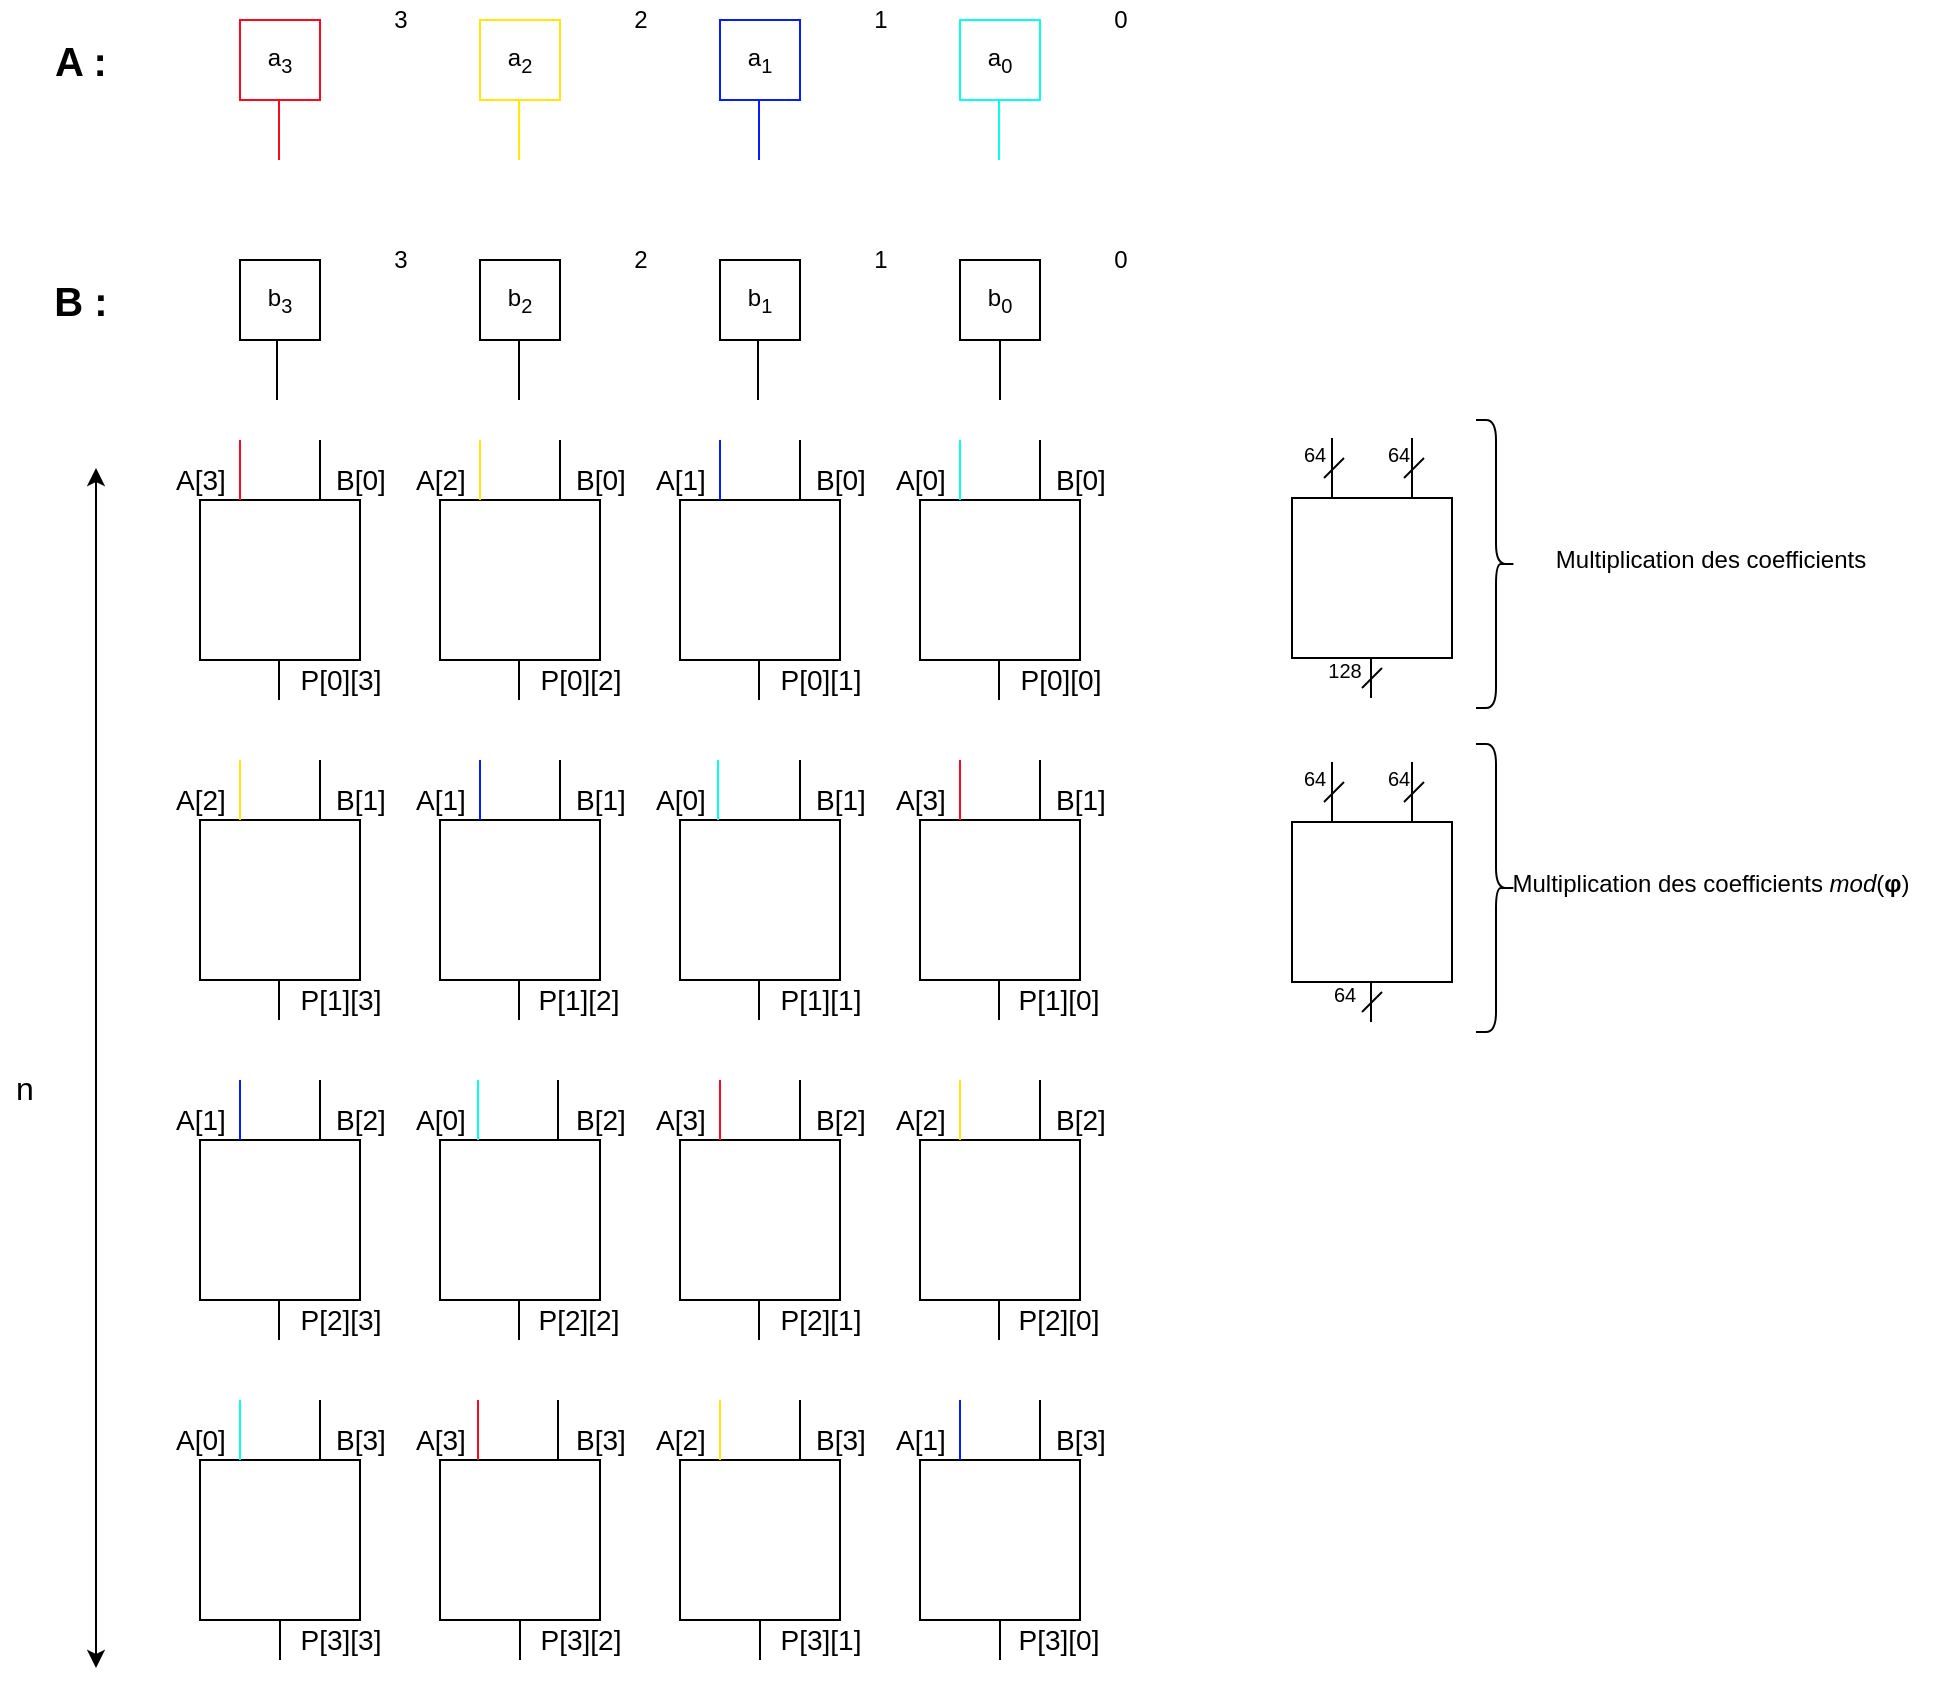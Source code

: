 <mxfile version="14.5.1" type="device"><diagram id="-DQeSUK9YKSPi5r_8sqf" name="Page-1"><mxGraphModel dx="1422" dy="791" grid="1" gridSize="6" guides="1" tooltips="1" connect="1" arrows="1" fold="1" page="1" pageScale="1" pageWidth="1654" pageHeight="2336" math="0" shadow="0"><root><mxCell id="0"/><mxCell id="1" parent="0"/><mxCell id="j18ty-Thm3iHbEX9qhBh-1" value="a&lt;sub&gt;3&lt;/sub&gt;" style="rounded=0;whiteSpace=wrap;html=1;strokeColor=#ff071c;" parent="1" vertex="1"><mxGeometry x="360" y="160" width="40" height="40" as="geometry"/></mxCell><mxCell id="j18ty-Thm3iHbEX9qhBh-5" value="" style="shape=image;html=1;verticalAlign=top;verticalLabelPosition=bottom;labelBackgroundColor=#ffffff;imageAspect=0;aspect=fixed;image=https://cdn1.iconfinder.com/data/icons/feather-2/24/x-128.png" parent="1" vertex="1"><mxGeometry x="400" y="160" width="40" height="40" as="geometry"/></mxCell><mxCell id="j18ty-Thm3iHbEX9qhBh-6" value="3" style="text;html=1;align=center;verticalAlign=middle;resizable=0;points=[];autosize=1;" parent="1" vertex="1"><mxGeometry x="430" y="150" width="20" height="20" as="geometry"/></mxCell><mxCell id="j18ty-Thm3iHbEX9qhBh-7" value="a&lt;sub&gt;2&lt;/sub&gt;" style="rounded=0;whiteSpace=wrap;html=1;strokeColor=#ffea07;" parent="1" vertex="1"><mxGeometry x="480" y="160" width="40" height="40" as="geometry"/></mxCell><mxCell id="j18ty-Thm3iHbEX9qhBh-8" value="" style="shape=image;html=1;verticalAlign=top;verticalLabelPosition=bottom;labelBackgroundColor=#ffffff;imageAspect=0;aspect=fixed;image=https://cdn1.iconfinder.com/data/icons/feather-2/24/x-128.png" parent="1" vertex="1"><mxGeometry x="520" y="160" width="40" height="40" as="geometry"/></mxCell><mxCell id="j18ty-Thm3iHbEX9qhBh-9" value="2" style="text;html=1;align=center;verticalAlign=middle;resizable=0;points=[];autosize=1;" parent="1" vertex="1"><mxGeometry x="550" y="150" width="20" height="20" as="geometry"/></mxCell><mxCell id="j18ty-Thm3iHbEX9qhBh-10" value="a&lt;sub&gt;1&lt;/sub&gt;" style="rounded=0;whiteSpace=wrap;html=1;strokeColor=#071cff;" parent="1" vertex="1"><mxGeometry x="600" y="160" width="40" height="40" as="geometry"/></mxCell><mxCell id="j18ty-Thm3iHbEX9qhBh-11" value="" style="shape=image;html=1;verticalAlign=top;verticalLabelPosition=bottom;labelBackgroundColor=#ffffff;imageAspect=0;aspect=fixed;image=https://cdn1.iconfinder.com/data/icons/feather-2/24/x-128.png" parent="1" vertex="1"><mxGeometry x="640" y="160" width="40" height="40" as="geometry"/></mxCell><mxCell id="j18ty-Thm3iHbEX9qhBh-12" value="1" style="text;html=1;align=center;verticalAlign=middle;resizable=0;points=[];autosize=1;" parent="1" vertex="1"><mxGeometry x="670" y="150" width="20" height="20" as="geometry"/></mxCell><mxCell id="j18ty-Thm3iHbEX9qhBh-13" value="a&lt;sub&gt;0&lt;/sub&gt;" style="rounded=0;whiteSpace=wrap;html=1;strokeColor=#07ffea;" parent="1" vertex="1"><mxGeometry x="720" y="160" width="40" height="40" as="geometry"/></mxCell><mxCell id="j18ty-Thm3iHbEX9qhBh-14" value="" style="shape=image;html=1;verticalAlign=top;verticalLabelPosition=bottom;labelBackgroundColor=#ffffff;imageAspect=0;aspect=fixed;image=https://cdn1.iconfinder.com/data/icons/feather-2/24/x-128.png" parent="1" vertex="1"><mxGeometry x="760" y="160" width="40" height="40" as="geometry"/></mxCell><mxCell id="j18ty-Thm3iHbEX9qhBh-15" value="0" style="text;html=1;align=center;verticalAlign=middle;resizable=0;points=[];autosize=1;" parent="1" vertex="1"><mxGeometry x="790" y="150" width="20" height="20" as="geometry"/></mxCell><mxCell id="j18ty-Thm3iHbEX9qhBh-16" value="b&lt;sub&gt;3&lt;/sub&gt;" style="rounded=0;whiteSpace=wrap;html=1;" parent="1" vertex="1"><mxGeometry x="360" y="280" width="40" height="40" as="geometry"/></mxCell><mxCell id="j18ty-Thm3iHbEX9qhBh-17" value="" style="shape=image;html=1;verticalAlign=top;verticalLabelPosition=bottom;labelBackgroundColor=#ffffff;imageAspect=0;aspect=fixed;image=https://cdn1.iconfinder.com/data/icons/feather-2/24/x-128.png" parent="1" vertex="1"><mxGeometry x="400" y="280" width="40" height="40" as="geometry"/></mxCell><mxCell id="j18ty-Thm3iHbEX9qhBh-18" value="3" style="text;html=1;align=center;verticalAlign=middle;resizable=0;points=[];autosize=1;" parent="1" vertex="1"><mxGeometry x="430" y="270" width="20" height="20" as="geometry"/></mxCell><mxCell id="j18ty-Thm3iHbEX9qhBh-19" value="b&lt;sub&gt;2&lt;/sub&gt;" style="rounded=0;whiteSpace=wrap;html=1;" parent="1" vertex="1"><mxGeometry x="480" y="280" width="40" height="40" as="geometry"/></mxCell><mxCell id="j18ty-Thm3iHbEX9qhBh-20" value="" style="shape=image;html=1;verticalAlign=top;verticalLabelPosition=bottom;labelBackgroundColor=#ffffff;imageAspect=0;aspect=fixed;image=https://cdn1.iconfinder.com/data/icons/feather-2/24/x-128.png" parent="1" vertex="1"><mxGeometry x="520" y="280" width="40" height="40" as="geometry"/></mxCell><mxCell id="j18ty-Thm3iHbEX9qhBh-21" value="2" style="text;html=1;align=center;verticalAlign=middle;resizable=0;points=[];autosize=1;" parent="1" vertex="1"><mxGeometry x="550" y="270" width="20" height="20" as="geometry"/></mxCell><mxCell id="j18ty-Thm3iHbEX9qhBh-22" value="b&lt;sub&gt;1&lt;/sub&gt;" style="rounded=0;whiteSpace=wrap;html=1;" parent="1" vertex="1"><mxGeometry x="600" y="280" width="40" height="40" as="geometry"/></mxCell><mxCell id="j18ty-Thm3iHbEX9qhBh-23" value="" style="shape=image;html=1;verticalAlign=top;verticalLabelPosition=bottom;labelBackgroundColor=#ffffff;imageAspect=0;aspect=fixed;image=https://cdn1.iconfinder.com/data/icons/feather-2/24/x-128.png" parent="1" vertex="1"><mxGeometry x="640" y="280" width="40" height="40" as="geometry"/></mxCell><mxCell id="j18ty-Thm3iHbEX9qhBh-24" value="1" style="text;html=1;align=center;verticalAlign=middle;resizable=0;points=[];autosize=1;" parent="1" vertex="1"><mxGeometry x="670" y="270" width="20" height="20" as="geometry"/></mxCell><mxCell id="j18ty-Thm3iHbEX9qhBh-178" style="edgeStyle=orthogonalEdgeStyle;rounded=0;orthogonalLoop=1;jettySize=auto;html=1;exitX=0.5;exitY=1;exitDx=0;exitDy=0;endArrow=none;endFill=0;strokeColor=#000000;" parent="1" source="j18ty-Thm3iHbEX9qhBh-25" edge="1"><mxGeometry relative="1" as="geometry"><mxPoint x="740" y="350" as="targetPoint"/></mxGeometry></mxCell><mxCell id="j18ty-Thm3iHbEX9qhBh-25" value="b&lt;sub&gt;0&lt;/sub&gt;" style="rounded=0;whiteSpace=wrap;html=1;" parent="1" vertex="1"><mxGeometry x="720" y="280" width="40" height="40" as="geometry"/></mxCell><mxCell id="j18ty-Thm3iHbEX9qhBh-26" value="" style="shape=image;html=1;verticalAlign=top;verticalLabelPosition=bottom;labelBackgroundColor=#ffffff;imageAspect=0;aspect=fixed;image=https://cdn1.iconfinder.com/data/icons/feather-2/24/x-128.png" parent="1" vertex="1"><mxGeometry x="760" y="280" width="40" height="40" as="geometry"/></mxCell><mxCell id="j18ty-Thm3iHbEX9qhBh-27" value="0" style="text;html=1;align=center;verticalAlign=middle;resizable=0;points=[];autosize=1;" parent="1" vertex="1"><mxGeometry x="790" y="270" width="20" height="20" as="geometry"/></mxCell><mxCell id="j18ty-Thm3iHbEX9qhBh-31" style="edgeStyle=orthogonalEdgeStyle;rounded=0;orthogonalLoop=1;jettySize=auto;html=1;exitX=0.25;exitY=1;exitDx=0;exitDy=0;endArrow=none;endFill=0;strokeColor=#FFEA07;" parent="1" edge="1"><mxGeometry relative="1" as="geometry"><mxPoint x="499.5" y="230" as="targetPoint"/><mxPoint x="499.5" y="200" as="sourcePoint"/></mxGeometry></mxCell><mxCell id="j18ty-Thm3iHbEX9qhBh-182" style="edgeStyle=orthogonalEdgeStyle;rounded=0;orthogonalLoop=1;jettySize=auto;html=1;exitX=0.75;exitY=0;exitDx=0;exitDy=0;endArrow=none;endFill=0;strokeColor=#000000;" parent="1" source="j18ty-Thm3iHbEX9qhBh-36" edge="1"><mxGeometry relative="1" as="geometry"><mxPoint x="400" y="370" as="targetPoint"/></mxGeometry></mxCell><mxCell id="j18ty-Thm3iHbEX9qhBh-36" value="" style="rounded=0;whiteSpace=wrap;html=1;" parent="1" vertex="1"><mxGeometry x="340" y="400" width="80" height="80" as="geometry"/></mxCell><mxCell id="j18ty-Thm3iHbEX9qhBh-183" style="edgeStyle=orthogonalEdgeStyle;rounded=0;orthogonalLoop=1;jettySize=auto;html=1;exitX=0.75;exitY=0;exitDx=0;exitDy=0;endArrow=none;endFill=0;strokeColor=#000000;" parent="1" source="j18ty-Thm3iHbEX9qhBh-37" edge="1"><mxGeometry relative="1" as="geometry"><mxPoint x="520" y="370" as="targetPoint"/></mxGeometry></mxCell><mxCell id="j18ty-Thm3iHbEX9qhBh-37" value="" style="rounded=0;whiteSpace=wrap;html=1;" parent="1" vertex="1"><mxGeometry x="460" y="400" width="80" height="80" as="geometry"/></mxCell><mxCell id="j18ty-Thm3iHbEX9qhBh-184" style="edgeStyle=orthogonalEdgeStyle;rounded=0;orthogonalLoop=1;jettySize=auto;html=1;exitX=0.75;exitY=0;exitDx=0;exitDy=0;endArrow=none;endFill=0;strokeColor=#000000;" parent="1" source="j18ty-Thm3iHbEX9qhBh-38" edge="1"><mxGeometry relative="1" as="geometry"><mxPoint x="640" y="370" as="targetPoint"/></mxGeometry></mxCell><mxCell id="j18ty-Thm3iHbEX9qhBh-38" value="" style="rounded=0;whiteSpace=wrap;html=1;" parent="1" vertex="1"><mxGeometry x="580" y="400" width="80" height="80" as="geometry"/></mxCell><mxCell id="j18ty-Thm3iHbEX9qhBh-185" style="edgeStyle=orthogonalEdgeStyle;rounded=0;orthogonalLoop=1;jettySize=auto;html=1;exitX=0.75;exitY=0;exitDx=0;exitDy=0;endArrow=none;endFill=0;strokeColor=#000000;" parent="1" source="j18ty-Thm3iHbEX9qhBh-39" edge="1"><mxGeometry relative="1" as="geometry"><mxPoint x="760" y="370" as="targetPoint"/></mxGeometry></mxCell><mxCell id="j18ty-Thm3iHbEX9qhBh-39" value="" style="rounded=0;whiteSpace=wrap;html=1;" parent="1" vertex="1"><mxGeometry x="700" y="400" width="80" height="80" as="geometry"/></mxCell><mxCell id="j18ty-Thm3iHbEX9qhBh-88" style="edgeStyle=orthogonalEdgeStyle;rounded=0;orthogonalLoop=1;jettySize=auto;html=1;exitX=0.75;exitY=0;exitDx=0;exitDy=0;endArrow=none;endFill=0;strokeColor=#000000;" parent="1" source="j18ty-Thm3iHbEX9qhBh-40" edge="1"><mxGeometry relative="1" as="geometry"><mxPoint x="400" y="530" as="targetPoint"/></mxGeometry></mxCell><mxCell id="j18ty-Thm3iHbEX9qhBh-40" value="" style="rounded=0;whiteSpace=wrap;html=1;" parent="1" vertex="1"><mxGeometry x="340" y="560" width="80" height="80" as="geometry"/></mxCell><mxCell id="j18ty-Thm3iHbEX9qhBh-41" value="" style="rounded=0;whiteSpace=wrap;html=1;" parent="1" vertex="1"><mxGeometry x="460" y="560" width="80" height="80" as="geometry"/></mxCell><mxCell id="j18ty-Thm3iHbEX9qhBh-42" value="" style="rounded=0;whiteSpace=wrap;html=1;" parent="1" vertex="1"><mxGeometry x="580" y="560" width="80" height="80" as="geometry"/></mxCell><mxCell id="j18ty-Thm3iHbEX9qhBh-43" value="" style="rounded=0;whiteSpace=wrap;html=1;" parent="1" vertex="1"><mxGeometry x="700" y="560" width="80" height="80" as="geometry"/></mxCell><mxCell id="j18ty-Thm3iHbEX9qhBh-44" value="" style="rounded=0;whiteSpace=wrap;html=1;" parent="1" vertex="1"><mxGeometry x="340" y="720" width="80" height="80" as="geometry"/></mxCell><mxCell id="j18ty-Thm3iHbEX9qhBh-45" value="" style="rounded=0;whiteSpace=wrap;html=1;" parent="1" vertex="1"><mxGeometry x="460" y="720" width="80" height="80" as="geometry"/></mxCell><mxCell id="j18ty-Thm3iHbEX9qhBh-46" value="" style="rounded=0;whiteSpace=wrap;html=1;" parent="1" vertex="1"><mxGeometry x="580" y="720" width="80" height="80" as="geometry"/></mxCell><mxCell id="j18ty-Thm3iHbEX9qhBh-47" value="" style="rounded=0;whiteSpace=wrap;html=1;" parent="1" vertex="1"><mxGeometry x="700" y="720" width="80" height="80" as="geometry"/></mxCell><mxCell id="j18ty-Thm3iHbEX9qhBh-148" style="edgeStyle=orthogonalEdgeStyle;rounded=0;orthogonalLoop=1;jettySize=auto;html=1;exitX=0.5;exitY=1;exitDx=0;exitDy=0;endArrow=none;endFill=0;strokeColor=#000000;" parent="1" source="j18ty-Thm3iHbEX9qhBh-48" edge="1"><mxGeometry relative="1" as="geometry"><mxPoint x="380" y="980" as="targetPoint"/></mxGeometry></mxCell><mxCell id="j18ty-Thm3iHbEX9qhBh-48" value="" style="rounded=0;whiteSpace=wrap;html=1;" parent="1" vertex="1"><mxGeometry x="340" y="880" width="80" height="80" as="geometry"/></mxCell><mxCell id="j18ty-Thm3iHbEX9qhBh-149" style="edgeStyle=orthogonalEdgeStyle;rounded=0;orthogonalLoop=1;jettySize=auto;html=1;exitX=0.5;exitY=1;exitDx=0;exitDy=0;endArrow=none;endFill=0;strokeColor=#000000;" parent="1" source="j18ty-Thm3iHbEX9qhBh-49" edge="1"><mxGeometry relative="1" as="geometry"><mxPoint x="500" y="980" as="targetPoint"/></mxGeometry></mxCell><mxCell id="j18ty-Thm3iHbEX9qhBh-49" value="" style="rounded=0;whiteSpace=wrap;html=1;" parent="1" vertex="1"><mxGeometry x="460" y="880" width="80" height="80" as="geometry"/></mxCell><mxCell id="j18ty-Thm3iHbEX9qhBh-150" style="edgeStyle=orthogonalEdgeStyle;rounded=0;orthogonalLoop=1;jettySize=auto;html=1;exitX=0.5;exitY=1;exitDx=0;exitDy=0;endArrow=none;endFill=0;strokeColor=#000000;" parent="1" source="j18ty-Thm3iHbEX9qhBh-50" edge="1"><mxGeometry relative="1" as="geometry"><mxPoint x="620" y="980" as="targetPoint"/></mxGeometry></mxCell><mxCell id="j18ty-Thm3iHbEX9qhBh-50" value="" style="rounded=0;whiteSpace=wrap;html=1;" parent="1" vertex="1"><mxGeometry x="580" y="880" width="80" height="80" as="geometry"/></mxCell><mxCell id="j18ty-Thm3iHbEX9qhBh-151" style="edgeStyle=orthogonalEdgeStyle;rounded=0;orthogonalLoop=1;jettySize=auto;html=1;exitX=0.5;exitY=1;exitDx=0;exitDy=0;endArrow=none;endFill=0;strokeColor=#000000;" parent="1" source="j18ty-Thm3iHbEX9qhBh-51" edge="1"><mxGeometry relative="1" as="geometry"><mxPoint x="740" y="980" as="targetPoint"/></mxGeometry></mxCell><mxCell id="j18ty-Thm3iHbEX9qhBh-51" value="" style="rounded=0;whiteSpace=wrap;html=1;" parent="1" vertex="1"><mxGeometry x="700" y="880" width="80" height="80" as="geometry"/></mxCell><mxCell id="j18ty-Thm3iHbEX9qhBh-68" style="edgeStyle=orthogonalEdgeStyle;rounded=0;orthogonalLoop=1;jettySize=auto;html=1;exitX=0.25;exitY=1;exitDx=0;exitDy=0;endArrow=none;endFill=0;strokeColor=#FF071C;" parent="1" edge="1"><mxGeometry relative="1" as="geometry"><mxPoint x="360" y="400" as="targetPoint"/><mxPoint x="360" y="370" as="sourcePoint"/><Array as="points"><mxPoint x="360" y="380"/><mxPoint x="360" y="380"/></Array></mxGeometry></mxCell><mxCell id="j18ty-Thm3iHbEX9qhBh-70" style="edgeStyle=orthogonalEdgeStyle;rounded=0;orthogonalLoop=1;jettySize=auto;html=1;exitX=0.25;exitY=1;exitDx=0;exitDy=0;endArrow=none;endFill=0;strokeColor=#FFEA07;" parent="1" edge="1"><mxGeometry relative="1" as="geometry"><mxPoint x="480" y="400" as="targetPoint"/><mxPoint x="480" y="370" as="sourcePoint"/></mxGeometry></mxCell><mxCell id="j18ty-Thm3iHbEX9qhBh-71" style="edgeStyle=orthogonalEdgeStyle;rounded=0;orthogonalLoop=1;jettySize=auto;html=1;exitX=0.25;exitY=1;exitDx=0;exitDy=0;endArrow=none;endFill=0;strokeColor=#071CFF;" parent="1" edge="1"><mxGeometry relative="1" as="geometry"><mxPoint x="600" y="400" as="targetPoint"/><mxPoint x="600" y="370" as="sourcePoint"/></mxGeometry></mxCell><mxCell id="j18ty-Thm3iHbEX9qhBh-72" style="edgeStyle=orthogonalEdgeStyle;rounded=0;orthogonalLoop=1;jettySize=auto;html=1;exitX=0.25;exitY=1;exitDx=0;exitDy=0;endArrow=none;endFill=0;strokeColor=#07FFEA;" parent="1" edge="1"><mxGeometry relative="1" as="geometry"><mxPoint x="720" y="400" as="targetPoint"/><mxPoint x="720" y="370" as="sourcePoint"/></mxGeometry></mxCell><mxCell id="j18ty-Thm3iHbEX9qhBh-76" style="edgeStyle=orthogonalEdgeStyle;rounded=0;orthogonalLoop=1;jettySize=auto;html=1;exitX=0.25;exitY=1;exitDx=0;exitDy=0;endArrow=none;endFill=0;strokeColor=#FF071C;" parent="1" edge="1"><mxGeometry relative="1" as="geometry"><mxPoint x="720" y="560" as="targetPoint"/><mxPoint x="720" y="530" as="sourcePoint"/><Array as="points"><mxPoint x="720" y="540"/><mxPoint x="720" y="540"/></Array></mxGeometry></mxCell><mxCell id="j18ty-Thm3iHbEX9qhBh-77" style="edgeStyle=orthogonalEdgeStyle;rounded=0;orthogonalLoop=1;jettySize=auto;html=1;exitX=0.25;exitY=1;exitDx=0;exitDy=0;endArrow=none;endFill=0;strokeColor=#FF071C;" parent="1" edge="1"><mxGeometry relative="1" as="geometry"><mxPoint x="600" y="720" as="targetPoint"/><mxPoint x="600" y="690" as="sourcePoint"/><Array as="points"><mxPoint x="600" y="700"/><mxPoint x="600" y="700"/></Array></mxGeometry></mxCell><mxCell id="j18ty-Thm3iHbEX9qhBh-78" style="edgeStyle=orthogonalEdgeStyle;rounded=0;orthogonalLoop=1;jettySize=auto;html=1;exitX=0.25;exitY=1;exitDx=0;exitDy=0;endArrow=none;endFill=0;strokeColor=#FF071C;" parent="1" edge="1"><mxGeometry relative="1" as="geometry"><mxPoint x="479" y="880" as="targetPoint"/><mxPoint x="479" y="850" as="sourcePoint"/><Array as="points"><mxPoint x="479" y="860"/><mxPoint x="479" y="860"/></Array></mxGeometry></mxCell><mxCell id="j18ty-Thm3iHbEX9qhBh-79" style="edgeStyle=orthogonalEdgeStyle;rounded=0;orthogonalLoop=1;jettySize=auto;html=1;exitX=0.25;exitY=1;exitDx=0;exitDy=0;endArrow=none;endFill=0;strokeColor=#FFEA07;" parent="1" edge="1"><mxGeometry relative="1" as="geometry"><mxPoint x="360" y="560" as="targetPoint"/><mxPoint x="360" y="530" as="sourcePoint"/></mxGeometry></mxCell><mxCell id="j18ty-Thm3iHbEX9qhBh-80" style="edgeStyle=orthogonalEdgeStyle;rounded=0;orthogonalLoop=1;jettySize=auto;html=1;exitX=0.25;exitY=1;exitDx=0;exitDy=0;endArrow=none;endFill=0;strokeColor=#071CFF;" parent="1" edge="1"><mxGeometry relative="1" as="geometry"><mxPoint x="480" y="560" as="targetPoint"/><mxPoint x="480" y="530" as="sourcePoint"/></mxGeometry></mxCell><mxCell id="j18ty-Thm3iHbEX9qhBh-81" style="edgeStyle=orthogonalEdgeStyle;rounded=0;orthogonalLoop=1;jettySize=auto;html=1;exitX=0.25;exitY=1;exitDx=0;exitDy=0;endArrow=none;endFill=0;strokeColor=#07FFEA;" parent="1" edge="1"><mxGeometry relative="1" as="geometry"><mxPoint x="599" y="560" as="targetPoint"/><mxPoint x="599" y="530" as="sourcePoint"/></mxGeometry></mxCell><mxCell id="j18ty-Thm3iHbEX9qhBh-82" style="edgeStyle=orthogonalEdgeStyle;rounded=0;orthogonalLoop=1;jettySize=auto;html=1;exitX=0.25;exitY=1;exitDx=0;exitDy=0;endArrow=none;endFill=0;strokeColor=#FFEA07;" parent="1" edge="1"><mxGeometry relative="1" as="geometry"><mxPoint x="720" y="720" as="targetPoint"/><mxPoint x="720" y="690" as="sourcePoint"/></mxGeometry></mxCell><mxCell id="j18ty-Thm3iHbEX9qhBh-83" style="edgeStyle=orthogonalEdgeStyle;rounded=0;orthogonalLoop=1;jettySize=auto;html=1;exitX=0.25;exitY=1;exitDx=0;exitDy=0;endArrow=none;endFill=0;strokeColor=#071CFF;" parent="1" edge="1"><mxGeometry relative="1" as="geometry"><mxPoint x="360" y="720" as="targetPoint"/><mxPoint x="360" y="690" as="sourcePoint"/></mxGeometry></mxCell><mxCell id="j18ty-Thm3iHbEX9qhBh-84" style="edgeStyle=orthogonalEdgeStyle;rounded=0;orthogonalLoop=1;jettySize=auto;html=1;exitX=0.25;exitY=1;exitDx=0;exitDy=0;endArrow=none;endFill=0;strokeColor=#07FFEA;" parent="1" edge="1"><mxGeometry relative="1" as="geometry"><mxPoint x="479" y="720" as="targetPoint"/><mxPoint x="479" y="690" as="sourcePoint"/></mxGeometry></mxCell><mxCell id="j18ty-Thm3iHbEX9qhBh-85" style="edgeStyle=orthogonalEdgeStyle;rounded=0;orthogonalLoop=1;jettySize=auto;html=1;exitX=0.25;exitY=1;exitDx=0;exitDy=0;endArrow=none;endFill=0;strokeColor=#071CFF;" parent="1" edge="1"><mxGeometry relative="1" as="geometry"><mxPoint x="720" y="880" as="targetPoint"/><mxPoint x="720" y="850" as="sourcePoint"/></mxGeometry></mxCell><mxCell id="j18ty-Thm3iHbEX9qhBh-86" style="edgeStyle=orthogonalEdgeStyle;rounded=0;orthogonalLoop=1;jettySize=auto;html=1;exitX=0.25;exitY=1;exitDx=0;exitDy=0;endArrow=none;endFill=0;strokeColor=#07FFEA;" parent="1" edge="1"><mxGeometry relative="1" as="geometry"><mxPoint x="360" y="880" as="targetPoint"/><mxPoint x="360" y="850" as="sourcePoint"/></mxGeometry></mxCell><mxCell id="j18ty-Thm3iHbEX9qhBh-87" style="edgeStyle=orthogonalEdgeStyle;rounded=0;orthogonalLoop=1;jettySize=auto;html=1;exitX=0.25;exitY=1;exitDx=0;exitDy=0;endArrow=none;endFill=0;strokeColor=#FFEA07;" parent="1" edge="1"><mxGeometry relative="1" as="geometry"><mxPoint x="600" y="880" as="targetPoint"/><mxPoint x="600" y="850" as="sourcePoint"/></mxGeometry></mxCell><mxCell id="j18ty-Thm3iHbEX9qhBh-89" style="edgeStyle=orthogonalEdgeStyle;rounded=0;orthogonalLoop=1;jettySize=auto;html=1;exitX=0.75;exitY=0;exitDx=0;exitDy=0;endArrow=none;endFill=0;strokeColor=#000000;" parent="1" edge="1"><mxGeometry relative="1" as="geometry"><mxPoint x="520" y="530" as="targetPoint"/><mxPoint x="520" y="560" as="sourcePoint"/></mxGeometry></mxCell><mxCell id="j18ty-Thm3iHbEX9qhBh-90" style="edgeStyle=orthogonalEdgeStyle;rounded=0;orthogonalLoop=1;jettySize=auto;html=1;exitX=0.75;exitY=0;exitDx=0;exitDy=0;endArrow=none;endFill=0;strokeColor=#000000;" parent="1" edge="1"><mxGeometry relative="1" as="geometry"><mxPoint x="640" y="530" as="targetPoint"/><mxPoint x="640" y="560" as="sourcePoint"/></mxGeometry></mxCell><mxCell id="j18ty-Thm3iHbEX9qhBh-91" style="edgeStyle=orthogonalEdgeStyle;rounded=0;orthogonalLoop=1;jettySize=auto;html=1;exitX=0.75;exitY=0;exitDx=0;exitDy=0;endArrow=none;endFill=0;strokeColor=#000000;" parent="1" edge="1"><mxGeometry relative="1" as="geometry"><mxPoint x="760" y="530" as="targetPoint"/><mxPoint x="760" y="560" as="sourcePoint"/></mxGeometry></mxCell><mxCell id="j18ty-Thm3iHbEX9qhBh-104" style="edgeStyle=orthogonalEdgeStyle;rounded=0;orthogonalLoop=1;jettySize=auto;html=1;exitX=0.75;exitY=0;exitDx=0;exitDy=0;endArrow=none;endFill=0;strokeColor=#000000;" parent="1" edge="1"><mxGeometry relative="1" as="geometry"><mxPoint x="760" y="690" as="targetPoint"/><mxPoint x="760" y="720" as="sourcePoint"/></mxGeometry></mxCell><mxCell id="j18ty-Thm3iHbEX9qhBh-105" style="edgeStyle=orthogonalEdgeStyle;rounded=0;orthogonalLoop=1;jettySize=auto;html=1;exitX=0.75;exitY=0;exitDx=0;exitDy=0;endArrow=none;endFill=0;strokeColor=#000000;" parent="1" edge="1"><mxGeometry relative="1" as="geometry"><mxPoint x="640" y="690" as="targetPoint"/><mxPoint x="640" y="720" as="sourcePoint"/></mxGeometry></mxCell><mxCell id="j18ty-Thm3iHbEX9qhBh-106" style="edgeStyle=orthogonalEdgeStyle;rounded=0;orthogonalLoop=1;jettySize=auto;html=1;exitX=0.75;exitY=0;exitDx=0;exitDy=0;endArrow=none;endFill=0;strokeColor=#000000;" parent="1" edge="1"><mxGeometry relative="1" as="geometry"><mxPoint x="519" y="690" as="targetPoint"/><mxPoint x="519" y="720" as="sourcePoint"/></mxGeometry></mxCell><mxCell id="j18ty-Thm3iHbEX9qhBh-107" style="edgeStyle=orthogonalEdgeStyle;rounded=0;orthogonalLoop=1;jettySize=auto;html=1;exitX=0.75;exitY=0;exitDx=0;exitDy=0;endArrow=none;endFill=0;strokeColor=#000000;" parent="1" edge="1"><mxGeometry relative="1" as="geometry"><mxPoint x="400" y="690" as="targetPoint"/><mxPoint x="400" y="720" as="sourcePoint"/></mxGeometry></mxCell><mxCell id="j18ty-Thm3iHbEX9qhBh-108" style="edgeStyle=orthogonalEdgeStyle;rounded=0;orthogonalLoop=1;jettySize=auto;html=1;exitX=0.75;exitY=0;exitDx=0;exitDy=0;endArrow=none;endFill=0;strokeColor=#000000;" parent="1" edge="1"><mxGeometry relative="1" as="geometry"><mxPoint x="760" y="850" as="targetPoint"/><mxPoint x="760" y="880" as="sourcePoint"/></mxGeometry></mxCell><mxCell id="j18ty-Thm3iHbEX9qhBh-109" style="edgeStyle=orthogonalEdgeStyle;rounded=0;orthogonalLoop=1;jettySize=auto;html=1;exitX=0.75;exitY=0;exitDx=0;exitDy=0;endArrow=none;endFill=0;strokeColor=#000000;" parent="1" edge="1"><mxGeometry relative="1" as="geometry"><mxPoint x="640" y="850" as="targetPoint"/><mxPoint x="640" y="880" as="sourcePoint"/></mxGeometry></mxCell><mxCell id="j18ty-Thm3iHbEX9qhBh-110" style="edgeStyle=orthogonalEdgeStyle;rounded=0;orthogonalLoop=1;jettySize=auto;html=1;exitX=0.75;exitY=0;exitDx=0;exitDy=0;endArrow=none;endFill=0;strokeColor=#000000;" parent="1" edge="1"><mxGeometry relative="1" as="geometry"><mxPoint x="519" y="850" as="targetPoint"/><mxPoint x="519" y="880" as="sourcePoint"/></mxGeometry></mxCell><mxCell id="j18ty-Thm3iHbEX9qhBh-111" style="edgeStyle=orthogonalEdgeStyle;rounded=0;orthogonalLoop=1;jettySize=auto;html=1;exitX=0.75;exitY=0;exitDx=0;exitDy=0;endArrow=none;endFill=0;strokeColor=#000000;" parent="1" edge="1"><mxGeometry relative="1" as="geometry"><mxPoint x="400" y="850" as="targetPoint"/><mxPoint x="400" y="880" as="sourcePoint"/></mxGeometry></mxCell><mxCell id="j18ty-Thm3iHbEX9qhBh-113" value="&lt;font size=&quot;1&quot;&gt;&lt;b style=&quot;font-size: 20px&quot;&gt;A :&lt;br&gt;&lt;/b&gt;&lt;/font&gt;" style="text;html=1;align=center;verticalAlign=middle;resizable=0;points=[];autosize=1;" parent="1" vertex="1"><mxGeometry x="260" y="170" width="40" height="20" as="geometry"/></mxCell><mxCell id="j18ty-Thm3iHbEX9qhBh-114" value="&lt;font size=&quot;1&quot;&gt;&lt;b style=&quot;font-size: 20px&quot;&gt;B :&lt;br&gt;&lt;/b&gt;&lt;/font&gt;" style="text;html=1;align=center;verticalAlign=middle;resizable=0;points=[];autosize=1;" parent="1" vertex="1"><mxGeometry x="260" y="290" width="40" height="20" as="geometry"/></mxCell><mxCell id="j18ty-Thm3iHbEX9qhBh-115" value="&lt;font style=&quot;font-size: 14px&quot;&gt;&lt;span&gt;B[0]&lt;/span&gt;&lt;b&gt;&lt;br&gt;&lt;/b&gt;&lt;/font&gt;" style="text;html=1;align=center;verticalAlign=middle;resizable=0;points=[];autosize=1;" parent="1" vertex="1"><mxGeometry x="760" y="380" width="40" height="20" as="geometry"/></mxCell><mxCell id="j18ty-Thm3iHbEX9qhBh-116" value="&lt;font style=&quot;font-size: 14px&quot;&gt;&lt;span&gt;B[1]&lt;/span&gt;&lt;b&gt;&lt;br&gt;&lt;/b&gt;&lt;/font&gt;" style="text;html=1;align=center;verticalAlign=middle;resizable=0;points=[];autosize=1;" parent="1" vertex="1"><mxGeometry x="760" y="540" width="40" height="20" as="geometry"/></mxCell><mxCell id="j18ty-Thm3iHbEX9qhBh-117" value="&lt;font style=&quot;font-size: 14px&quot;&gt;&lt;span&gt;B[2]&lt;/span&gt;&lt;b&gt;&lt;br&gt;&lt;/b&gt;&lt;/font&gt;" style="text;html=1;align=center;verticalAlign=middle;resizable=0;points=[];autosize=1;" parent="1" vertex="1"><mxGeometry x="760" y="700" width="40" height="20" as="geometry"/></mxCell><mxCell id="j18ty-Thm3iHbEX9qhBh-119" value="&lt;font style=&quot;font-size: 14px&quot;&gt;&lt;span&gt;B[3]&lt;/span&gt;&lt;b&gt;&lt;br&gt;&lt;/b&gt;&lt;/font&gt;" style="text;html=1;align=center;verticalAlign=middle;resizable=0;points=[];autosize=1;" parent="1" vertex="1"><mxGeometry x="760" y="860" width="40" height="20" as="geometry"/></mxCell><mxCell id="j18ty-Thm3iHbEX9qhBh-120" value="&lt;font style=&quot;font-size: 14px&quot;&gt;&lt;span&gt;B[0]&lt;/span&gt;&lt;b&gt;&lt;br&gt;&lt;/b&gt;&lt;/font&gt;" style="text;html=1;align=center;verticalAlign=middle;resizable=0;points=[];autosize=1;" parent="1" vertex="1"><mxGeometry x="640" y="380" width="40" height="20" as="geometry"/></mxCell><mxCell id="j18ty-Thm3iHbEX9qhBh-121" value="&lt;font style=&quot;font-size: 14px&quot;&gt;&lt;span&gt;B[1]&lt;/span&gt;&lt;b&gt;&lt;br&gt;&lt;/b&gt;&lt;/font&gt;" style="text;html=1;align=center;verticalAlign=middle;resizable=0;points=[];autosize=1;" parent="1" vertex="1"><mxGeometry x="640" y="540" width="40" height="20" as="geometry"/></mxCell><mxCell id="j18ty-Thm3iHbEX9qhBh-122" value="&lt;font style=&quot;font-size: 14px&quot;&gt;&lt;span&gt;B[2]&lt;/span&gt;&lt;b&gt;&lt;br&gt;&lt;/b&gt;&lt;/font&gt;" style="text;html=1;align=center;verticalAlign=middle;resizable=0;points=[];autosize=1;" parent="1" vertex="1"><mxGeometry x="640" y="700" width="40" height="20" as="geometry"/></mxCell><mxCell id="j18ty-Thm3iHbEX9qhBh-123" value="&lt;font style=&quot;font-size: 14px&quot;&gt;&lt;span&gt;B[3]&lt;/span&gt;&lt;b&gt;&lt;br&gt;&lt;/b&gt;&lt;/font&gt;" style="text;html=1;align=center;verticalAlign=middle;resizable=0;points=[];autosize=1;" parent="1" vertex="1"><mxGeometry x="640" y="860" width="40" height="20" as="geometry"/></mxCell><mxCell id="j18ty-Thm3iHbEX9qhBh-124" value="&lt;font style=&quot;font-size: 14px&quot;&gt;&lt;span&gt;B[0]&lt;/span&gt;&lt;b&gt;&lt;br&gt;&lt;/b&gt;&lt;/font&gt;" style="text;html=1;align=center;verticalAlign=middle;resizable=0;points=[];autosize=1;" parent="1" vertex="1"><mxGeometry x="520" y="380" width="40" height="20" as="geometry"/></mxCell><mxCell id="j18ty-Thm3iHbEX9qhBh-125" value="&lt;font style=&quot;font-size: 14px&quot;&gt;&lt;span&gt;B[1]&lt;/span&gt;&lt;b&gt;&lt;br&gt;&lt;/b&gt;&lt;/font&gt;" style="text;html=1;align=center;verticalAlign=middle;resizable=0;points=[];autosize=1;" parent="1" vertex="1"><mxGeometry x="520" y="540" width="40" height="20" as="geometry"/></mxCell><mxCell id="j18ty-Thm3iHbEX9qhBh-126" value="&lt;font style=&quot;font-size: 14px&quot;&gt;&lt;span&gt;B[2]&lt;/span&gt;&lt;b&gt;&lt;br&gt;&lt;/b&gt;&lt;/font&gt;" style="text;html=1;align=center;verticalAlign=middle;resizable=0;points=[];autosize=1;" parent="1" vertex="1"><mxGeometry x="520" y="700" width="40" height="20" as="geometry"/></mxCell><mxCell id="j18ty-Thm3iHbEX9qhBh-127" value="&lt;font style=&quot;font-size: 14px&quot;&gt;&lt;span&gt;B[3]&lt;/span&gt;&lt;b&gt;&lt;br&gt;&lt;/b&gt;&lt;/font&gt;" style="text;html=1;align=center;verticalAlign=middle;resizable=0;points=[];autosize=1;" parent="1" vertex="1"><mxGeometry x="520" y="860" width="40" height="20" as="geometry"/></mxCell><mxCell id="j18ty-Thm3iHbEX9qhBh-128" value="&lt;font style=&quot;font-size: 14px&quot;&gt;&lt;span&gt;B[0]&lt;/span&gt;&lt;b&gt;&lt;br&gt;&lt;/b&gt;&lt;/font&gt;" style="text;html=1;align=center;verticalAlign=middle;resizable=0;points=[];autosize=1;" parent="1" vertex="1"><mxGeometry x="400" y="380" width="40" height="20" as="geometry"/></mxCell><mxCell id="j18ty-Thm3iHbEX9qhBh-129" value="&lt;font style=&quot;font-size: 14px&quot;&gt;&lt;span&gt;B[1]&lt;/span&gt;&lt;b&gt;&lt;br&gt;&lt;/b&gt;&lt;/font&gt;" style="text;html=1;align=center;verticalAlign=middle;resizable=0;points=[];autosize=1;" parent="1" vertex="1"><mxGeometry x="400" y="540" width="40" height="20" as="geometry"/></mxCell><mxCell id="j18ty-Thm3iHbEX9qhBh-130" value="&lt;font style=&quot;font-size: 14px&quot;&gt;&lt;span&gt;B[2]&lt;/span&gt;&lt;b&gt;&lt;br&gt;&lt;/b&gt;&lt;/font&gt;" style="text;html=1;align=center;verticalAlign=middle;resizable=0;points=[];autosize=1;" parent="1" vertex="1"><mxGeometry x="400" y="700" width="40" height="20" as="geometry"/></mxCell><mxCell id="j18ty-Thm3iHbEX9qhBh-131" value="&lt;font style=&quot;font-size: 14px&quot;&gt;&lt;span&gt;B[3]&lt;/span&gt;&lt;b&gt;&lt;br&gt;&lt;/b&gt;&lt;/font&gt;" style="text;html=1;align=center;verticalAlign=middle;resizable=0;points=[];autosize=1;" parent="1" vertex="1"><mxGeometry x="400" y="860" width="40" height="20" as="geometry"/></mxCell><mxCell id="j18ty-Thm3iHbEX9qhBh-132" value="&lt;font style=&quot;font-size: 14px&quot;&gt;&lt;span&gt;A[0]&lt;/span&gt;&lt;b&gt;&lt;br&gt;&lt;/b&gt;&lt;/font&gt;" style="text;html=1;align=center;verticalAlign=middle;resizable=0;points=[];autosize=1;" parent="1" vertex="1"><mxGeometry x="680" y="380" width="40" height="20" as="geometry"/></mxCell><mxCell id="j18ty-Thm3iHbEX9qhBh-133" value="&lt;font style=&quot;font-size: 14px&quot;&gt;&lt;span&gt;A[3]&lt;/span&gt;&lt;b&gt;&lt;br&gt;&lt;/b&gt;&lt;/font&gt;" style="text;html=1;align=center;verticalAlign=middle;resizable=0;points=[];autosize=1;" parent="1" vertex="1"><mxGeometry x="680" y="540" width="40" height="20" as="geometry"/></mxCell><mxCell id="j18ty-Thm3iHbEX9qhBh-134" value="&lt;font style=&quot;font-size: 14px&quot;&gt;&lt;span&gt;A[2]&lt;/span&gt;&lt;b&gt;&lt;br&gt;&lt;/b&gt;&lt;/font&gt;" style="text;html=1;align=center;verticalAlign=middle;resizable=0;points=[];autosize=1;" parent="1" vertex="1"><mxGeometry x="680" y="700" width="40" height="20" as="geometry"/></mxCell><mxCell id="j18ty-Thm3iHbEX9qhBh-135" value="&lt;font style=&quot;font-size: 14px&quot;&gt;&lt;span&gt;A[1]&lt;/span&gt;&lt;b&gt;&lt;br&gt;&lt;/b&gt;&lt;/font&gt;" style="text;html=1;align=center;verticalAlign=middle;resizable=0;points=[];autosize=1;" parent="1" vertex="1"><mxGeometry x="680" y="860" width="40" height="20" as="geometry"/></mxCell><mxCell id="j18ty-Thm3iHbEX9qhBh-136" value="&lt;font style=&quot;font-size: 14px&quot;&gt;&lt;span&gt;A[1]&lt;/span&gt;&lt;b&gt;&lt;br&gt;&lt;/b&gt;&lt;/font&gt;" style="text;html=1;align=center;verticalAlign=middle;resizable=0;points=[];autosize=1;" parent="1" vertex="1"><mxGeometry x="560" y="380" width="40" height="20" as="geometry"/></mxCell><mxCell id="j18ty-Thm3iHbEX9qhBh-137" value="&lt;font style=&quot;font-size: 14px&quot;&gt;&lt;span&gt;A[0]&lt;/span&gt;&lt;b&gt;&lt;br&gt;&lt;/b&gt;&lt;/font&gt;" style="text;html=1;align=center;verticalAlign=middle;resizable=0;points=[];autosize=1;" parent="1" vertex="1"><mxGeometry x="560" y="540" width="40" height="20" as="geometry"/></mxCell><mxCell id="j18ty-Thm3iHbEX9qhBh-138" value="&lt;font style=&quot;font-size: 14px&quot;&gt;&lt;span&gt;A[3]&lt;/span&gt;&lt;b&gt;&lt;br&gt;&lt;/b&gt;&lt;/font&gt;" style="text;html=1;align=center;verticalAlign=middle;resizable=0;points=[];autosize=1;" parent="1" vertex="1"><mxGeometry x="560" y="700" width="40" height="20" as="geometry"/></mxCell><mxCell id="j18ty-Thm3iHbEX9qhBh-139" value="&lt;font style=&quot;font-size: 14px&quot;&gt;&lt;span&gt;A[2]&lt;/span&gt;&lt;b&gt;&lt;br&gt;&lt;/b&gt;&lt;/font&gt;" style="text;html=1;align=center;verticalAlign=middle;resizable=0;points=[];autosize=1;" parent="1" vertex="1"><mxGeometry x="560" y="860" width="40" height="20" as="geometry"/></mxCell><mxCell id="j18ty-Thm3iHbEX9qhBh-140" value="&lt;font style=&quot;font-size: 14px&quot;&gt;&lt;span&gt;A[2]&lt;/span&gt;&lt;b&gt;&lt;br&gt;&lt;/b&gt;&lt;/font&gt;" style="text;html=1;align=center;verticalAlign=middle;resizable=0;points=[];autosize=1;" parent="1" vertex="1"><mxGeometry x="440" y="380" width="40" height="20" as="geometry"/></mxCell><mxCell id="j18ty-Thm3iHbEX9qhBh-141" value="&lt;font style=&quot;font-size: 14px&quot;&gt;&lt;span&gt;A[1]&lt;/span&gt;&lt;b&gt;&lt;br&gt;&lt;/b&gt;&lt;/font&gt;" style="text;html=1;align=center;verticalAlign=middle;resizable=0;points=[];autosize=1;" parent="1" vertex="1"><mxGeometry x="440" y="540" width="40" height="20" as="geometry"/></mxCell><mxCell id="j18ty-Thm3iHbEX9qhBh-142" value="&lt;font style=&quot;font-size: 14px&quot;&gt;&lt;span&gt;A[0]&lt;/span&gt;&lt;b&gt;&lt;br&gt;&lt;/b&gt;&lt;/font&gt;" style="text;html=1;align=center;verticalAlign=middle;resizable=0;points=[];autosize=1;" parent="1" vertex="1"><mxGeometry x="440" y="700" width="40" height="20" as="geometry"/></mxCell><mxCell id="j18ty-Thm3iHbEX9qhBh-143" value="&lt;font style=&quot;font-size: 14px&quot;&gt;&lt;span&gt;A[3]&lt;/span&gt;&lt;b&gt;&lt;br&gt;&lt;/b&gt;&lt;/font&gt;" style="text;html=1;align=center;verticalAlign=middle;resizable=0;points=[];autosize=1;" parent="1" vertex="1"><mxGeometry x="440" y="860" width="40" height="20" as="geometry"/></mxCell><mxCell id="j18ty-Thm3iHbEX9qhBh-144" value="&lt;font style=&quot;font-size: 14px&quot;&gt;&lt;span&gt;A[3]&lt;/span&gt;&lt;b&gt;&lt;br&gt;&lt;/b&gt;&lt;/font&gt;" style="text;html=1;align=center;verticalAlign=middle;resizable=0;points=[];autosize=1;" parent="1" vertex="1"><mxGeometry x="320" y="380" width="40" height="20" as="geometry"/></mxCell><mxCell id="j18ty-Thm3iHbEX9qhBh-145" value="&lt;font style=&quot;font-size: 14px&quot;&gt;&lt;span&gt;A[2]&lt;/span&gt;&lt;b&gt;&lt;br&gt;&lt;/b&gt;&lt;/font&gt;" style="text;html=1;align=center;verticalAlign=middle;resizable=0;points=[];autosize=1;" parent="1" vertex="1"><mxGeometry x="320" y="540" width="40" height="20" as="geometry"/></mxCell><mxCell id="j18ty-Thm3iHbEX9qhBh-146" value="&lt;font style=&quot;font-size: 14px&quot;&gt;&lt;span&gt;A[1]&lt;/span&gt;&lt;b&gt;&lt;br&gt;&lt;/b&gt;&lt;/font&gt;" style="text;html=1;align=center;verticalAlign=middle;resizable=0;points=[];autosize=1;" parent="1" vertex="1"><mxGeometry x="320" y="700" width="40" height="20" as="geometry"/></mxCell><mxCell id="j18ty-Thm3iHbEX9qhBh-147" value="&lt;font style=&quot;font-size: 14px&quot;&gt;&lt;span&gt;A[0]&lt;/span&gt;&lt;b&gt;&lt;br&gt;&lt;/b&gt;&lt;/font&gt;" style="text;html=1;align=center;verticalAlign=middle;resizable=0;points=[];autosize=1;" parent="1" vertex="1"><mxGeometry x="320" y="860" width="40" height="20" as="geometry"/></mxCell><mxCell id="j18ty-Thm3iHbEX9qhBh-164" value="" style="group" parent="1" vertex="1" connectable="0"><mxGeometry x="379.5" y="800" width="419.5" height="20" as="geometry"/></mxCell><mxCell id="j18ty-Thm3iHbEX9qhBh-160" style="edgeStyle=orthogonalEdgeStyle;rounded=0;orthogonalLoop=1;jettySize=auto;html=1;exitX=0.5;exitY=1;exitDx=0;exitDy=0;endArrow=none;endFill=0;strokeColor=#000000;" parent="j18ty-Thm3iHbEX9qhBh-164" edge="1"><mxGeometry relative="1" as="geometry"><mxPoint x="360" y="20" as="targetPoint"/><mxPoint x="360" as="sourcePoint"/></mxGeometry></mxCell><mxCell id="j18ty-Thm3iHbEX9qhBh-161" style="edgeStyle=orthogonalEdgeStyle;rounded=0;orthogonalLoop=1;jettySize=auto;html=1;exitX=0.5;exitY=1;exitDx=0;exitDy=0;endArrow=none;endFill=0;strokeColor=#000000;" parent="j18ty-Thm3iHbEX9qhBh-164" edge="1"><mxGeometry relative="1" as="geometry"><mxPoint x="240" y="20" as="targetPoint"/><mxPoint x="240" as="sourcePoint"/></mxGeometry></mxCell><mxCell id="j18ty-Thm3iHbEX9qhBh-162" style="edgeStyle=orthogonalEdgeStyle;rounded=0;orthogonalLoop=1;jettySize=auto;html=1;exitX=0.5;exitY=1;exitDx=0;exitDy=0;endArrow=none;endFill=0;strokeColor=#000000;" parent="j18ty-Thm3iHbEX9qhBh-164" edge="1"><mxGeometry relative="1" as="geometry"><mxPoint x="120" y="20" as="targetPoint"/><mxPoint x="120" as="sourcePoint"/></mxGeometry></mxCell><mxCell id="j18ty-Thm3iHbEX9qhBh-163" style="edgeStyle=orthogonalEdgeStyle;rounded=0;orthogonalLoop=1;jettySize=auto;html=1;exitX=0.5;exitY=1;exitDx=0;exitDy=0;endArrow=none;endFill=0;strokeColor=#000000;" parent="j18ty-Thm3iHbEX9qhBh-164" edge="1"><mxGeometry relative="1" as="geometry"><mxPoint y="20" as="targetPoint"/><mxPoint as="sourcePoint"/></mxGeometry></mxCell><mxCell id="j18ty-Thm3iHbEX9qhBh-212" value="&lt;font style=&quot;font-size: 14px&quot;&gt;&lt;span&gt;P[2][0]&lt;/span&gt;&lt;/font&gt;" style="text;html=1;align=center;verticalAlign=middle;resizable=0;points=[];autosize=1;" parent="j18ty-Thm3iHbEX9qhBh-164" vertex="1"><mxGeometry x="359.5" width="60" height="20" as="geometry"/></mxCell><mxCell id="j18ty-Thm3iHbEX9qhBh-213" value="&lt;font style=&quot;font-size: 14px&quot;&gt;&lt;span&gt;P[2][1]&lt;/span&gt;&lt;b&gt;&lt;br&gt;&lt;/b&gt;&lt;/font&gt;" style="text;html=1;align=center;verticalAlign=middle;resizable=0;points=[];autosize=1;" parent="j18ty-Thm3iHbEX9qhBh-164" vertex="1"><mxGeometry x="240" width="60" height="20" as="geometry"/></mxCell><mxCell id="j18ty-Thm3iHbEX9qhBh-214" value="&lt;font style=&quot;font-size: 14px&quot;&gt;&lt;span&gt;P[2][2]&lt;/span&gt;&lt;/font&gt;" style="text;html=1;align=center;verticalAlign=middle;resizable=0;points=[];autosize=1;" parent="j18ty-Thm3iHbEX9qhBh-164" vertex="1"><mxGeometry x="119.5" width="60" height="20" as="geometry"/></mxCell><mxCell id="j18ty-Thm3iHbEX9qhBh-215" value="&lt;font style=&quot;font-size: 14px&quot;&gt;&lt;span&gt;P[2][3]&lt;/span&gt;&lt;b&gt;&lt;br&gt;&lt;/b&gt;&lt;/font&gt;" style="text;html=1;align=center;verticalAlign=middle;resizable=0;points=[];autosize=1;" parent="j18ty-Thm3iHbEX9qhBh-164" vertex="1"><mxGeometry width="60" height="20" as="geometry"/></mxCell><mxCell id="j18ty-Thm3iHbEX9qhBh-165" value="" style="group" parent="1" vertex="1" connectable="0"><mxGeometry x="379.5" y="640" width="419.5" height="20" as="geometry"/></mxCell><mxCell id="j18ty-Thm3iHbEX9qhBh-166" style="edgeStyle=orthogonalEdgeStyle;rounded=0;orthogonalLoop=1;jettySize=auto;html=1;exitX=0.5;exitY=1;exitDx=0;exitDy=0;endArrow=none;endFill=0;strokeColor=#000000;" parent="j18ty-Thm3iHbEX9qhBh-165" edge="1"><mxGeometry relative="1" as="geometry"><mxPoint x="360" y="20" as="targetPoint"/><mxPoint x="360" as="sourcePoint"/></mxGeometry></mxCell><mxCell id="j18ty-Thm3iHbEX9qhBh-167" style="edgeStyle=orthogonalEdgeStyle;rounded=0;orthogonalLoop=1;jettySize=auto;html=1;exitX=0.5;exitY=1;exitDx=0;exitDy=0;endArrow=none;endFill=0;strokeColor=#000000;" parent="j18ty-Thm3iHbEX9qhBh-165" edge="1"><mxGeometry relative="1" as="geometry"><mxPoint x="240" y="20" as="targetPoint"/><mxPoint x="240" as="sourcePoint"/></mxGeometry></mxCell><mxCell id="j18ty-Thm3iHbEX9qhBh-168" style="edgeStyle=orthogonalEdgeStyle;rounded=0;orthogonalLoop=1;jettySize=auto;html=1;exitX=0.5;exitY=1;exitDx=0;exitDy=0;endArrow=none;endFill=0;strokeColor=#000000;" parent="j18ty-Thm3iHbEX9qhBh-165" edge="1"><mxGeometry relative="1" as="geometry"><mxPoint x="120" y="20" as="targetPoint"/><mxPoint x="120" as="sourcePoint"/></mxGeometry></mxCell><mxCell id="j18ty-Thm3iHbEX9qhBh-169" style="edgeStyle=orthogonalEdgeStyle;rounded=0;orthogonalLoop=1;jettySize=auto;html=1;exitX=0.5;exitY=1;exitDx=0;exitDy=0;endArrow=none;endFill=0;strokeColor=#000000;" parent="j18ty-Thm3iHbEX9qhBh-165" edge="1"><mxGeometry relative="1" as="geometry"><mxPoint y="20" as="targetPoint"/><mxPoint as="sourcePoint"/></mxGeometry></mxCell><mxCell id="j18ty-Thm3iHbEX9qhBh-208" value="&lt;font style=&quot;font-size: 14px&quot;&gt;&lt;span&gt;P[1][0]&lt;/span&gt;&lt;/font&gt;" style="text;html=1;align=center;verticalAlign=middle;resizable=0;points=[];autosize=1;" parent="j18ty-Thm3iHbEX9qhBh-165" vertex="1"><mxGeometry x="359.5" width="60" height="20" as="geometry"/></mxCell><mxCell id="j18ty-Thm3iHbEX9qhBh-209" value="&lt;font style=&quot;font-size: 14px&quot;&gt;&lt;span&gt;P[1][1]&lt;/span&gt;&lt;b&gt;&lt;br&gt;&lt;/b&gt;&lt;/font&gt;" style="text;html=1;align=center;verticalAlign=middle;resizable=0;points=[];autosize=1;" parent="j18ty-Thm3iHbEX9qhBh-165" vertex="1"><mxGeometry x="240" width="60" height="20" as="geometry"/></mxCell><mxCell id="j18ty-Thm3iHbEX9qhBh-210" value="&lt;font style=&quot;font-size: 14px&quot;&gt;&lt;span&gt;P[1][2]&lt;/span&gt;&lt;/font&gt;" style="text;html=1;align=center;verticalAlign=middle;resizable=0;points=[];autosize=1;" parent="j18ty-Thm3iHbEX9qhBh-165" vertex="1"><mxGeometry x="119.5" width="60" height="20" as="geometry"/></mxCell><mxCell id="j18ty-Thm3iHbEX9qhBh-211" value="&lt;font style=&quot;font-size: 14px&quot;&gt;&lt;span&gt;P[1][3]&lt;/span&gt;&lt;b&gt;&lt;br&gt;&lt;/b&gt;&lt;/font&gt;" style="text;html=1;align=center;verticalAlign=middle;resizable=0;points=[];autosize=1;" parent="j18ty-Thm3iHbEX9qhBh-165" vertex="1"><mxGeometry width="60" height="20" as="geometry"/></mxCell><mxCell id="j18ty-Thm3iHbEX9qhBh-179" style="edgeStyle=orthogonalEdgeStyle;rounded=0;orthogonalLoop=1;jettySize=auto;html=1;exitX=0.5;exitY=1;exitDx=0;exitDy=0;endArrow=none;endFill=0;strokeColor=#000000;" parent="1" edge="1"><mxGeometry relative="1" as="geometry"><mxPoint x="619" y="350" as="targetPoint"/><mxPoint x="619" y="320" as="sourcePoint"/></mxGeometry></mxCell><mxCell id="j18ty-Thm3iHbEX9qhBh-180" style="edgeStyle=orthogonalEdgeStyle;rounded=0;orthogonalLoop=1;jettySize=auto;html=1;exitX=0.5;exitY=1;exitDx=0;exitDy=0;endArrow=none;endFill=0;strokeColor=#000000;" parent="1" edge="1"><mxGeometry relative="1" as="geometry"><mxPoint x="499.5" y="350" as="targetPoint"/><mxPoint x="499.5" y="320" as="sourcePoint"/></mxGeometry></mxCell><mxCell id="j18ty-Thm3iHbEX9qhBh-181" style="edgeStyle=orthogonalEdgeStyle;rounded=0;orthogonalLoop=1;jettySize=auto;html=1;exitX=0.5;exitY=1;exitDx=0;exitDy=0;endArrow=none;endFill=0;strokeColor=#000000;" parent="1" edge="1"><mxGeometry relative="1" as="geometry"><mxPoint x="378.5" y="350" as="targetPoint"/><mxPoint x="378.5" y="320" as="sourcePoint"/></mxGeometry></mxCell><mxCell id="j18ty-Thm3iHbEX9qhBh-186" value="&lt;font style=&quot;font-size: 14px&quot;&gt;&lt;span&gt;P[0][0]&lt;/span&gt;&lt;/font&gt;" style="text;html=1;align=center;verticalAlign=middle;resizable=0;points=[];autosize=1;" parent="1" vertex="1"><mxGeometry x="739.5" y="480" width="60" height="20" as="geometry"/></mxCell><mxCell id="j18ty-Thm3iHbEX9qhBh-171" style="edgeStyle=orthogonalEdgeStyle;rounded=0;orthogonalLoop=1;jettySize=auto;html=1;exitX=0.5;exitY=1;exitDx=0;exitDy=0;endArrow=none;endFill=0;strokeColor=#000000;" parent="1" edge="1"><mxGeometry x="379.5" y="480" as="geometry"><mxPoint x="739.5" y="500" as="targetPoint"/><mxPoint x="739.5" y="480" as="sourcePoint"/></mxGeometry></mxCell><mxCell id="j18ty-Thm3iHbEX9qhBh-172" style="edgeStyle=orthogonalEdgeStyle;rounded=0;orthogonalLoop=1;jettySize=auto;html=1;exitX=0.5;exitY=1;exitDx=0;exitDy=0;endArrow=none;endFill=0;strokeColor=#000000;" parent="1" edge="1"><mxGeometry x="379.5" y="480" as="geometry"><mxPoint x="619.5" y="500" as="targetPoint"/><mxPoint x="619.5" y="480" as="sourcePoint"/></mxGeometry></mxCell><mxCell id="j18ty-Thm3iHbEX9qhBh-173" style="edgeStyle=orthogonalEdgeStyle;rounded=0;orthogonalLoop=1;jettySize=auto;html=1;exitX=0.5;exitY=1;exitDx=0;exitDy=0;endArrow=none;endFill=0;strokeColor=#000000;" parent="1" edge="1"><mxGeometry x="379.5" y="480" as="geometry"><mxPoint x="499.5" y="500" as="targetPoint"/><mxPoint x="499.5" y="480" as="sourcePoint"/></mxGeometry></mxCell><mxCell id="j18ty-Thm3iHbEX9qhBh-174" style="edgeStyle=orthogonalEdgeStyle;rounded=0;orthogonalLoop=1;jettySize=auto;html=1;exitX=0.5;exitY=1;exitDx=0;exitDy=0;endArrow=none;endFill=0;strokeColor=#000000;" parent="1" edge="1"><mxGeometry x="379.5" y="480" as="geometry"><mxPoint x="379.5" y="500" as="targetPoint"/><mxPoint x="379.5" y="480" as="sourcePoint"/></mxGeometry></mxCell><mxCell id="j18ty-Thm3iHbEX9qhBh-187" value="&lt;font style=&quot;font-size: 14px&quot;&gt;&lt;span&gt;P[0][1]&lt;/span&gt;&lt;b&gt;&lt;br&gt;&lt;/b&gt;&lt;/font&gt;" style="text;html=1;align=center;verticalAlign=middle;resizable=0;points=[];autosize=1;" parent="1" vertex="1"><mxGeometry x="620" y="480" width="60" height="20" as="geometry"/></mxCell><mxCell id="j18ty-Thm3iHbEX9qhBh-204" value="&lt;font style=&quot;font-size: 14px&quot;&gt;&lt;span&gt;P[0][2]&lt;/span&gt;&lt;/font&gt;" style="text;html=1;align=center;verticalAlign=middle;resizable=0;points=[];autosize=1;" parent="1" vertex="1"><mxGeometry x="499.5" y="480" width="60" height="20" as="geometry"/></mxCell><mxCell id="j18ty-Thm3iHbEX9qhBh-205" style="edgeStyle=orthogonalEdgeStyle;rounded=0;orthogonalLoop=1;jettySize=auto;html=1;exitX=0.5;exitY=1;exitDx=0;exitDy=0;endArrow=none;endFill=0;strokeColor=#000000;" parent="1" edge="1"><mxGeometry x="139.5" y="480" as="geometry"><mxPoint x="499.5" y="500" as="targetPoint"/><mxPoint x="499.5" y="480" as="sourcePoint"/></mxGeometry></mxCell><mxCell id="j18ty-Thm3iHbEX9qhBh-206" style="edgeStyle=orthogonalEdgeStyle;rounded=0;orthogonalLoop=1;jettySize=auto;html=1;exitX=0.5;exitY=1;exitDx=0;exitDy=0;endArrow=none;endFill=0;strokeColor=#000000;" parent="1" edge="1"><mxGeometry x="139.5" y="480" as="geometry"><mxPoint x="379.5" y="500" as="targetPoint"/><mxPoint x="379.5" y="480" as="sourcePoint"/></mxGeometry></mxCell><mxCell id="j18ty-Thm3iHbEX9qhBh-207" value="&lt;font style=&quot;font-size: 14px&quot;&gt;&lt;span&gt;P[0][3]&lt;/span&gt;&lt;b&gt;&lt;br&gt;&lt;/b&gt;&lt;/font&gt;" style="text;html=1;align=center;verticalAlign=middle;resizable=0;points=[];autosize=1;" parent="1" vertex="1"><mxGeometry x="380" y="480" width="60" height="20" as="geometry"/></mxCell><mxCell id="j18ty-Thm3iHbEX9qhBh-216" value="&lt;font style=&quot;font-size: 14px&quot;&gt;&lt;span&gt;P[3][0]&lt;/span&gt;&lt;/font&gt;" style="text;html=1;align=center;verticalAlign=middle;resizable=0;points=[];autosize=1;" parent="1" vertex="1"><mxGeometry x="739" y="960" width="60" height="20" as="geometry"/></mxCell><mxCell id="j18ty-Thm3iHbEX9qhBh-217" value="&lt;font style=&quot;font-size: 14px&quot;&gt;&lt;span&gt;P[3][1]&lt;/span&gt;&lt;b&gt;&lt;br&gt;&lt;/b&gt;&lt;/font&gt;" style="text;html=1;align=center;verticalAlign=middle;resizable=0;points=[];autosize=1;" parent="1" vertex="1"><mxGeometry x="619.5" y="960" width="60" height="20" as="geometry"/></mxCell><mxCell id="j18ty-Thm3iHbEX9qhBh-219" value="&lt;font style=&quot;font-size: 14px&quot;&gt;&lt;span&gt;P[3][3]&lt;/span&gt;&lt;b&gt;&lt;br&gt;&lt;/b&gt;&lt;/font&gt;" style="text;html=1;align=center;verticalAlign=middle;resizable=0;points=[];autosize=1;" parent="1" vertex="1"><mxGeometry x="379.5" y="960" width="60" height="20" as="geometry"/></mxCell><mxCell id="j18ty-Thm3iHbEX9qhBh-242" value="" style="shape=image;html=1;verticalAlign=top;verticalLabelPosition=bottom;labelBackgroundColor=#ffffff;imageAspect=0;aspect=fixed;image=https://cdn2.iconfinder.com/data/icons/font-awesome/1792/asterisk-128.png;strokeColor=#000000;" parent="1" vertex="1"><mxGeometry x="360" y="420" width="40" height="40" as="geometry"/></mxCell><mxCell id="j18ty-Thm3iHbEX9qhBh-243" value="" style="shape=image;html=1;verticalAlign=top;verticalLabelPosition=bottom;labelBackgroundColor=#ffffff;imageAspect=0;aspect=fixed;image=https://cdn2.iconfinder.com/data/icons/font-awesome/1792/asterisk-128.png;strokeColor=#000000;" parent="1" vertex="1"><mxGeometry x="480" y="420" width="40" height="40" as="geometry"/></mxCell><mxCell id="j18ty-Thm3iHbEX9qhBh-244" value="" style="shape=image;html=1;verticalAlign=top;verticalLabelPosition=bottom;labelBackgroundColor=#ffffff;imageAspect=0;aspect=fixed;image=https://cdn2.iconfinder.com/data/icons/font-awesome/1792/asterisk-128.png;strokeColor=#000000;" parent="1" vertex="1"><mxGeometry x="599.5" y="420" width="40" height="40" as="geometry"/></mxCell><mxCell id="j18ty-Thm3iHbEX9qhBh-245" value="" style="shape=image;html=1;verticalAlign=top;verticalLabelPosition=bottom;labelBackgroundColor=#ffffff;imageAspect=0;aspect=fixed;image=https://cdn2.iconfinder.com/data/icons/font-awesome/1792/asterisk-128.png;strokeColor=#000000;" parent="1" vertex="1"><mxGeometry x="719.5" y="420" width="40" height="40" as="geometry"/></mxCell><mxCell id="j18ty-Thm3iHbEX9qhBh-246" value="" style="shape=image;html=1;verticalAlign=top;verticalLabelPosition=bottom;labelBackgroundColor=#ffffff;imageAspect=0;aspect=fixed;image=https://cdn2.iconfinder.com/data/icons/font-awesome/1792/asterisk-128.png;strokeColor=#000000;" parent="1" vertex="1"><mxGeometry x="360" y="580" width="40" height="40" as="geometry"/></mxCell><mxCell id="j18ty-Thm3iHbEX9qhBh-247" value="" style="shape=image;html=1;verticalAlign=top;verticalLabelPosition=bottom;labelBackgroundColor=#ffffff;imageAspect=0;aspect=fixed;image=https://cdn2.iconfinder.com/data/icons/font-awesome/1792/asterisk-128.png;strokeColor=#000000;" parent="1" vertex="1"><mxGeometry x="480" y="580" width="40" height="40" as="geometry"/></mxCell><mxCell id="j18ty-Thm3iHbEX9qhBh-248" value="" style="shape=image;html=1;verticalAlign=top;verticalLabelPosition=bottom;labelBackgroundColor=#ffffff;imageAspect=0;aspect=fixed;image=https://cdn2.iconfinder.com/data/icons/font-awesome/1792/asterisk-128.png;strokeColor=#000000;" parent="1" vertex="1"><mxGeometry x="599.5" y="580" width="40" height="40" as="geometry"/></mxCell><mxCell id="j18ty-Thm3iHbEX9qhBh-249" value="" style="shape=image;html=1;verticalAlign=top;verticalLabelPosition=bottom;labelBackgroundColor=#ffffff;imageAspect=0;aspect=fixed;image=https://cdn2.iconfinder.com/data/icons/font-awesome/1792/asterisk-128.png;strokeColor=#000000;" parent="1" vertex="1"><mxGeometry x="719.5" y="580" width="40" height="40" as="geometry"/></mxCell><mxCell id="j18ty-Thm3iHbEX9qhBh-250" value="" style="shape=image;html=1;verticalAlign=top;verticalLabelPosition=bottom;labelBackgroundColor=#ffffff;imageAspect=0;aspect=fixed;image=https://cdn2.iconfinder.com/data/icons/font-awesome/1792/asterisk-128.png;strokeColor=#000000;" parent="1" vertex="1"><mxGeometry x="360" y="740" width="40" height="40" as="geometry"/></mxCell><mxCell id="j18ty-Thm3iHbEX9qhBh-251" value="" style="shape=image;html=1;verticalAlign=top;verticalLabelPosition=bottom;labelBackgroundColor=#ffffff;imageAspect=0;aspect=fixed;image=https://cdn2.iconfinder.com/data/icons/font-awesome/1792/asterisk-128.png;strokeColor=#000000;" parent="1" vertex="1"><mxGeometry x="480" y="740" width="40" height="40" as="geometry"/></mxCell><mxCell id="j18ty-Thm3iHbEX9qhBh-252" value="" style="shape=image;html=1;verticalAlign=top;verticalLabelPosition=bottom;labelBackgroundColor=#ffffff;imageAspect=0;aspect=fixed;image=https://cdn2.iconfinder.com/data/icons/font-awesome/1792/asterisk-128.png;strokeColor=#000000;" parent="1" vertex="1"><mxGeometry x="599.5" y="740" width="40" height="40" as="geometry"/></mxCell><mxCell id="j18ty-Thm3iHbEX9qhBh-253" value="" style="shape=image;html=1;verticalAlign=top;verticalLabelPosition=bottom;labelBackgroundColor=#ffffff;imageAspect=0;aspect=fixed;image=https://cdn2.iconfinder.com/data/icons/font-awesome/1792/asterisk-128.png;strokeColor=#000000;" parent="1" vertex="1"><mxGeometry x="719.5" y="740" width="40" height="40" as="geometry"/></mxCell><mxCell id="j18ty-Thm3iHbEX9qhBh-254" value="" style="shape=image;html=1;verticalAlign=top;verticalLabelPosition=bottom;labelBackgroundColor=#ffffff;imageAspect=0;aspect=fixed;image=https://cdn2.iconfinder.com/data/icons/font-awesome/1792/asterisk-128.png;strokeColor=#000000;" parent="1" vertex="1"><mxGeometry x="360" y="900" width="40" height="40" as="geometry"/></mxCell><mxCell id="j18ty-Thm3iHbEX9qhBh-255" value="" style="shape=image;html=1;verticalAlign=top;verticalLabelPosition=bottom;labelBackgroundColor=#ffffff;imageAspect=0;aspect=fixed;image=https://cdn2.iconfinder.com/data/icons/font-awesome/1792/asterisk-128.png;strokeColor=#000000;" parent="1" vertex="1"><mxGeometry x="480" y="900" width="40" height="40" as="geometry"/></mxCell><mxCell id="j18ty-Thm3iHbEX9qhBh-256" value="" style="shape=image;html=1;verticalAlign=top;verticalLabelPosition=bottom;labelBackgroundColor=#ffffff;imageAspect=0;aspect=fixed;image=https://cdn2.iconfinder.com/data/icons/font-awesome/1792/asterisk-128.png;strokeColor=#000000;" parent="1" vertex="1"><mxGeometry x="599.5" y="900" width="40" height="40" as="geometry"/></mxCell><mxCell id="j18ty-Thm3iHbEX9qhBh-257" value="" style="shape=image;html=1;verticalAlign=top;verticalLabelPosition=bottom;labelBackgroundColor=#ffffff;imageAspect=0;aspect=fixed;image=https://cdn2.iconfinder.com/data/icons/font-awesome/1792/asterisk-128.png;strokeColor=#000000;" parent="1" vertex="1"><mxGeometry x="719.5" y="900" width="40" height="40" as="geometry"/></mxCell><mxCell id="j18ty-Thm3iHbEX9qhBh-302" value="&lt;font style=&quot;font-size: 14px&quot;&gt;&lt;span&gt;P[3][2]&lt;/span&gt;&lt;b&gt;&lt;br&gt;&lt;/b&gt;&lt;/font&gt;" style="text;html=1;align=center;verticalAlign=middle;resizable=0;points=[];autosize=1;" parent="1" vertex="1"><mxGeometry x="499.5" y="960" width="60" height="20" as="geometry"/></mxCell><mxCell id="j18ty-Thm3iHbEX9qhBh-346" value="" style="shape=curlyBracket;whiteSpace=wrap;html=1;rounded=1;strokeColor=#000000;flipV=0;flipH=1;" parent="1" vertex="1"><mxGeometry x="978" y="360" width="20" height="144" as="geometry"/></mxCell><mxCell id="j18ty-Thm3iHbEX9qhBh-347" style="edgeStyle=orthogonalEdgeStyle;rounded=0;orthogonalLoop=1;jettySize=auto;html=1;exitX=0.75;exitY=0;exitDx=0;exitDy=0;endArrow=none;endFill=0;strokeColor=#000000;" parent="1" source="j18ty-Thm3iHbEX9qhBh-348" edge="1"><mxGeometry relative="1" as="geometry"><mxPoint x="946" y="369" as="targetPoint"/></mxGeometry></mxCell><mxCell id="j18ty-Thm3iHbEX9qhBh-348" value="" style="rounded=0;whiteSpace=wrap;html=1;" parent="1" vertex="1"><mxGeometry x="886" y="399" width="80" height="80" as="geometry"/></mxCell><mxCell id="j18ty-Thm3iHbEX9qhBh-349" style="edgeStyle=orthogonalEdgeStyle;rounded=0;orthogonalLoop=1;jettySize=auto;html=1;exitX=0.25;exitY=1;exitDx=0;exitDy=0;endArrow=none;endFill=0;" parent="1" edge="1"><mxGeometry relative="1" as="geometry"><mxPoint x="906" y="399" as="targetPoint"/><mxPoint x="906" y="369" as="sourcePoint"/></mxGeometry></mxCell><mxCell id="j18ty-Thm3iHbEX9qhBh-353" style="edgeStyle=orthogonalEdgeStyle;rounded=0;orthogonalLoop=1;jettySize=auto;html=1;exitX=0.5;exitY=1;exitDx=0;exitDy=0;endArrow=none;endFill=0;strokeColor=#000000;" parent="1" edge="1"><mxGeometry x="565.5" y="479" as="geometry"><mxPoint x="925.5" y="499" as="targetPoint"/><mxPoint x="925.5" y="479" as="sourcePoint"/></mxGeometry></mxCell><mxCell id="j18ty-Thm3iHbEX9qhBh-354" value="" style="shape=image;html=1;verticalAlign=top;verticalLabelPosition=bottom;labelBackgroundColor=#ffffff;imageAspect=0;aspect=fixed;image=https://cdn2.iconfinder.com/data/icons/font-awesome/1792/asterisk-128.png;strokeColor=#000000;" parent="1" vertex="1"><mxGeometry x="905.5" y="419" width="40" height="40" as="geometry"/></mxCell><mxCell id="j18ty-Thm3iHbEX9qhBh-355" value="" style="endArrow=none;html=1;strokeColor=#000000;" parent="1" edge="1"><mxGeometry width="50" height="50" relative="1" as="geometry"><mxPoint x="902" y="389" as="sourcePoint"/><mxPoint x="912" y="379" as="targetPoint"/></mxGeometry></mxCell><mxCell id="j18ty-Thm3iHbEX9qhBh-357" value="" style="endArrow=none;html=1;strokeColor=#000000;" parent="1" edge="1"><mxGeometry width="50" height="50" relative="1" as="geometry"><mxPoint x="942" y="389" as="sourcePoint"/><mxPoint x="952" y="379" as="targetPoint"/></mxGeometry></mxCell><mxCell id="j18ty-Thm3iHbEX9qhBh-358" value="" style="endArrow=none;html=1;strokeColor=#000000;" parent="1" edge="1"><mxGeometry width="50" height="50" relative="1" as="geometry"><mxPoint x="921" y="494" as="sourcePoint"/><mxPoint x="931" y="484" as="targetPoint"/></mxGeometry></mxCell><mxCell id="j18ty-Thm3iHbEX9qhBh-359" value="&lt;font style=&quot;font-size: 10px&quot;&gt;64&lt;/font&gt;" style="text;html=1;align=center;verticalAlign=middle;resizable=0;points=[];autosize=1;" parent="1" vertex="1"><mxGeometry x="882" y="365" width="30" height="24" as="geometry"/></mxCell><mxCell id="j18ty-Thm3iHbEX9qhBh-360" value="&lt;font style=&quot;font-size: 10px&quot;&gt;64&lt;/font&gt;" style="text;html=1;align=center;verticalAlign=middle;resizable=0;points=[];autosize=1;" parent="1" vertex="1"><mxGeometry x="924" y="365" width="30" height="24" as="geometry"/></mxCell><mxCell id="j18ty-Thm3iHbEX9qhBh-361" value="&lt;font style=&quot;font-size: 10px&quot;&gt;128&lt;/font&gt;" style="text;html=1;align=center;verticalAlign=middle;resizable=0;points=[];autosize=1;" parent="1" vertex="1"><mxGeometry x="894" y="473" width="36" height="24" as="geometry"/></mxCell><mxCell id="j18ty-Thm3iHbEX9qhBh-362" value="Multiplication des coefficients" style="text;html=1;align=center;verticalAlign=middle;resizable=0;points=[];autosize=1;" parent="1" vertex="1"><mxGeometry x="1008" y="418" width="174" height="24" as="geometry"/></mxCell><mxCell id="j18ty-Thm3iHbEX9qhBh-427" value="" style="shape=curlyBracket;whiteSpace=wrap;html=1;rounded=1;strokeColor=#000000;flipV=0;flipH=1;" parent="1" vertex="1"><mxGeometry x="978" y="522" width="20" height="144" as="geometry"/></mxCell><mxCell id="j18ty-Thm3iHbEX9qhBh-428" style="edgeStyle=orthogonalEdgeStyle;rounded=0;orthogonalLoop=1;jettySize=auto;html=1;exitX=0.75;exitY=0;exitDx=0;exitDy=0;endArrow=none;endFill=0;strokeColor=#000000;" parent="1" source="j18ty-Thm3iHbEX9qhBh-429" edge="1"><mxGeometry relative="1" as="geometry"><mxPoint x="946" y="531" as="targetPoint"/></mxGeometry></mxCell><mxCell id="j18ty-Thm3iHbEX9qhBh-429" value="" style="rounded=0;whiteSpace=wrap;html=1;" parent="1" vertex="1"><mxGeometry x="886" y="561" width="80" height="80" as="geometry"/></mxCell><mxCell id="j18ty-Thm3iHbEX9qhBh-430" style="edgeStyle=orthogonalEdgeStyle;rounded=0;orthogonalLoop=1;jettySize=auto;html=1;exitX=0.25;exitY=1;exitDx=0;exitDy=0;endArrow=none;endFill=0;" parent="1" edge="1"><mxGeometry relative="1" as="geometry"><mxPoint x="906" y="561" as="targetPoint"/><mxPoint x="906" y="531" as="sourcePoint"/></mxGeometry></mxCell><mxCell id="j18ty-Thm3iHbEX9qhBh-431" style="edgeStyle=orthogonalEdgeStyle;rounded=0;orthogonalLoop=1;jettySize=auto;html=1;exitX=0.5;exitY=1;exitDx=0;exitDy=0;endArrow=none;endFill=0;strokeColor=#000000;" parent="1" edge="1"><mxGeometry x="565.5" y="641" as="geometry"><mxPoint x="925.5" y="661" as="targetPoint"/><mxPoint x="925.5" y="641" as="sourcePoint"/></mxGeometry></mxCell><mxCell id="j18ty-Thm3iHbEX9qhBh-432" value="" style="shape=image;html=1;verticalAlign=top;verticalLabelPosition=bottom;labelBackgroundColor=#ffffff;imageAspect=0;aspect=fixed;image=https://cdn2.iconfinder.com/data/icons/font-awesome/1792/asterisk-128.png;strokeColor=#000000;" parent="1" vertex="1"><mxGeometry x="905.5" y="581" width="40" height="40" as="geometry"/></mxCell><mxCell id="j18ty-Thm3iHbEX9qhBh-433" value="" style="endArrow=none;html=1;strokeColor=#000000;" parent="1" edge="1"><mxGeometry width="50" height="50" relative="1" as="geometry"><mxPoint x="902" y="551" as="sourcePoint"/><mxPoint x="912" y="541" as="targetPoint"/></mxGeometry></mxCell><mxCell id="j18ty-Thm3iHbEX9qhBh-434" value="" style="endArrow=none;html=1;strokeColor=#000000;" parent="1" edge="1"><mxGeometry width="50" height="50" relative="1" as="geometry"><mxPoint x="942" y="551" as="sourcePoint"/><mxPoint x="952" y="541" as="targetPoint"/></mxGeometry></mxCell><mxCell id="j18ty-Thm3iHbEX9qhBh-435" value="" style="endArrow=none;html=1;strokeColor=#000000;" parent="1" edge="1"><mxGeometry width="50" height="50" relative="1" as="geometry"><mxPoint x="921" y="656" as="sourcePoint"/><mxPoint x="931" y="646" as="targetPoint"/></mxGeometry></mxCell><mxCell id="j18ty-Thm3iHbEX9qhBh-436" value="&lt;font style=&quot;font-size: 10px&quot;&gt;64&lt;/font&gt;" style="text;html=1;align=center;verticalAlign=middle;resizable=0;points=[];autosize=1;" parent="1" vertex="1"><mxGeometry x="882" y="527" width="30" height="24" as="geometry"/></mxCell><mxCell id="j18ty-Thm3iHbEX9qhBh-437" value="&lt;font style=&quot;font-size: 10px&quot;&gt;64&lt;/font&gt;" style="text;html=1;align=center;verticalAlign=middle;resizable=0;points=[];autosize=1;" parent="1" vertex="1"><mxGeometry x="924" y="527" width="30" height="24" as="geometry"/></mxCell><mxCell id="j18ty-Thm3iHbEX9qhBh-438" value="&lt;font style=&quot;font-size: 10px&quot;&gt;64&lt;/font&gt;" style="text;html=1;align=center;verticalAlign=middle;resizable=0;points=[];autosize=1;" parent="1" vertex="1"><mxGeometry x="897" y="635" width="30" height="24" as="geometry"/></mxCell><mxCell id="j18ty-Thm3iHbEX9qhBh-439" value="Multiplication des coefficients &lt;i&gt;mod&lt;/i&gt;(&lt;b&gt;φ&lt;/b&gt;)" style="text;html=1;align=center;verticalAlign=middle;resizable=0;points=[];autosize=1;" parent="1" vertex="1"><mxGeometry x="984" y="580" width="222" height="24" as="geometry"/></mxCell><mxCell id="j18ty-Thm3iHbEX9qhBh-440" value="" style="endArrow=classic;startArrow=classic;html=1;" parent="1" edge="1"><mxGeometry width="50" height="50" relative="1" as="geometry"><mxPoint x="288" y="984" as="sourcePoint"/><mxPoint x="288" y="384" as="targetPoint"/></mxGeometry></mxCell><mxCell id="j18ty-Thm3iHbEX9qhBh-441" value="&lt;font style=&quot;font-size: 16px&quot;&gt;n&lt;/font&gt;" style="text;html=1;align=center;verticalAlign=middle;resizable=0;points=[];autosize=1;" parent="1" vertex="1"><mxGeometry x="240" y="682" width="24" height="24" as="geometry"/></mxCell><mxCell id="SzlE9G_XN17zbceMeTiL-2" style="edgeStyle=orthogonalEdgeStyle;rounded=0;orthogonalLoop=1;jettySize=auto;html=1;exitX=0.25;exitY=1;exitDx=0;exitDy=0;endArrow=none;endFill=0;strokeColor=#FF071C;" parent="1" edge="1"><mxGeometry relative="1" as="geometry"><mxPoint x="379.5" y="230" as="targetPoint"/><mxPoint x="379.5" y="200" as="sourcePoint"/></mxGeometry></mxCell><mxCell id="SzlE9G_XN17zbceMeTiL-3" style="edgeStyle=orthogonalEdgeStyle;rounded=0;orthogonalLoop=1;jettySize=auto;html=1;exitX=0.25;exitY=1;exitDx=0;exitDy=0;endArrow=none;endFill=0;strokeColor=#071CFF;" parent="1" edge="1"><mxGeometry relative="1" as="geometry"><mxPoint x="619.5" y="230" as="targetPoint"/><mxPoint x="619.5" y="200" as="sourcePoint"/></mxGeometry></mxCell><mxCell id="SzlE9G_XN17zbceMeTiL-4" style="edgeStyle=orthogonalEdgeStyle;rounded=0;orthogonalLoop=1;jettySize=auto;html=1;exitX=0.25;exitY=1;exitDx=0;exitDy=0;endArrow=none;endFill=0;strokeColor=#07FFEA;" parent="1" edge="1"><mxGeometry relative="1" as="geometry"><mxPoint x="739.5" y="230" as="targetPoint"/><mxPoint x="739.5" y="200" as="sourcePoint"/></mxGeometry></mxCell></root></mxGraphModel></diagram></mxfile>